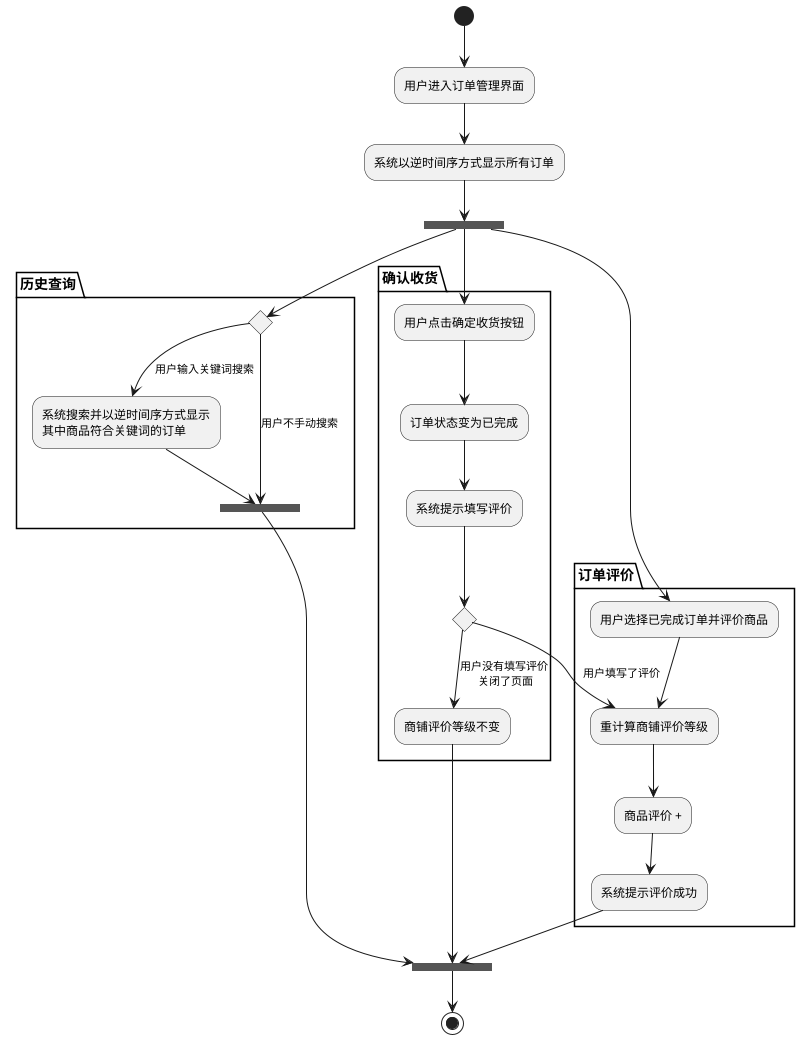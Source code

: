 @startuml

(*) --> "用户进入订单管理界面"
--> "系统以逆时间序方式显示所有订单"
--> ===B1===

partition 订单评价 {
  ===B1=== --> "用户选择已完成订单并评价商品"
  --> "重计算商铺评价等级" as A1
  --> "商品评价 +"
  --> "系统提示评价成功" as A2
}

partition 确认收货 {
  ===B1=== --> "用户点击确定收货按钮"
  --> "订单状态变为已完成"
  --> "系统提示填写评价"

  if "" then
    -->[用户填写了评价] A1
  else
    -->[用户没有填写评价\n 关闭了页面] "商铺评价等级不变" as A3
  endif
}

partition 历史查询 {
  ===B1=== --> if "" then
    -->[用户输入关键词搜索] "系统搜索并以逆时间序方式显示\n其中商品符合关键词的订单" as A5
    --> ===B3===
  else
    -->[用户不手动搜索] ===B3===
  endif
}

A2 --> ===B2===
A3 --> ===B2===
===B3=== --> ===B2===

===B2=== --> (*)

@enduml

